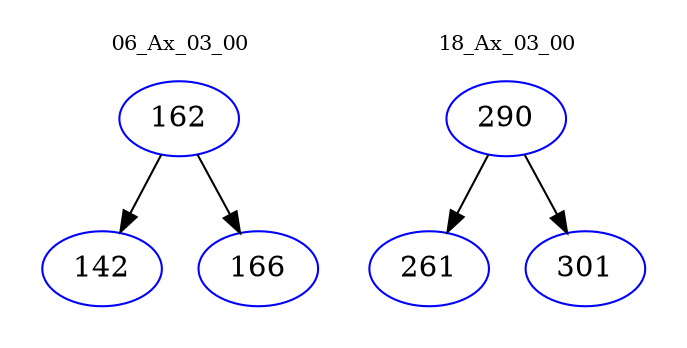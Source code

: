 digraph{
subgraph cluster_0 {
color = white
label = "06_Ax_03_00";
fontsize=10;
T0_162 [label="162", color="blue"]
T0_162 -> T0_142 [color="black"]
T0_142 [label="142", color="blue"]
T0_162 -> T0_166 [color="black"]
T0_166 [label="166", color="blue"]
}
subgraph cluster_1 {
color = white
label = "18_Ax_03_00";
fontsize=10;
T1_290 [label="290", color="blue"]
T1_290 -> T1_261 [color="black"]
T1_261 [label="261", color="blue"]
T1_290 -> T1_301 [color="black"]
T1_301 [label="301", color="blue"]
}
}
